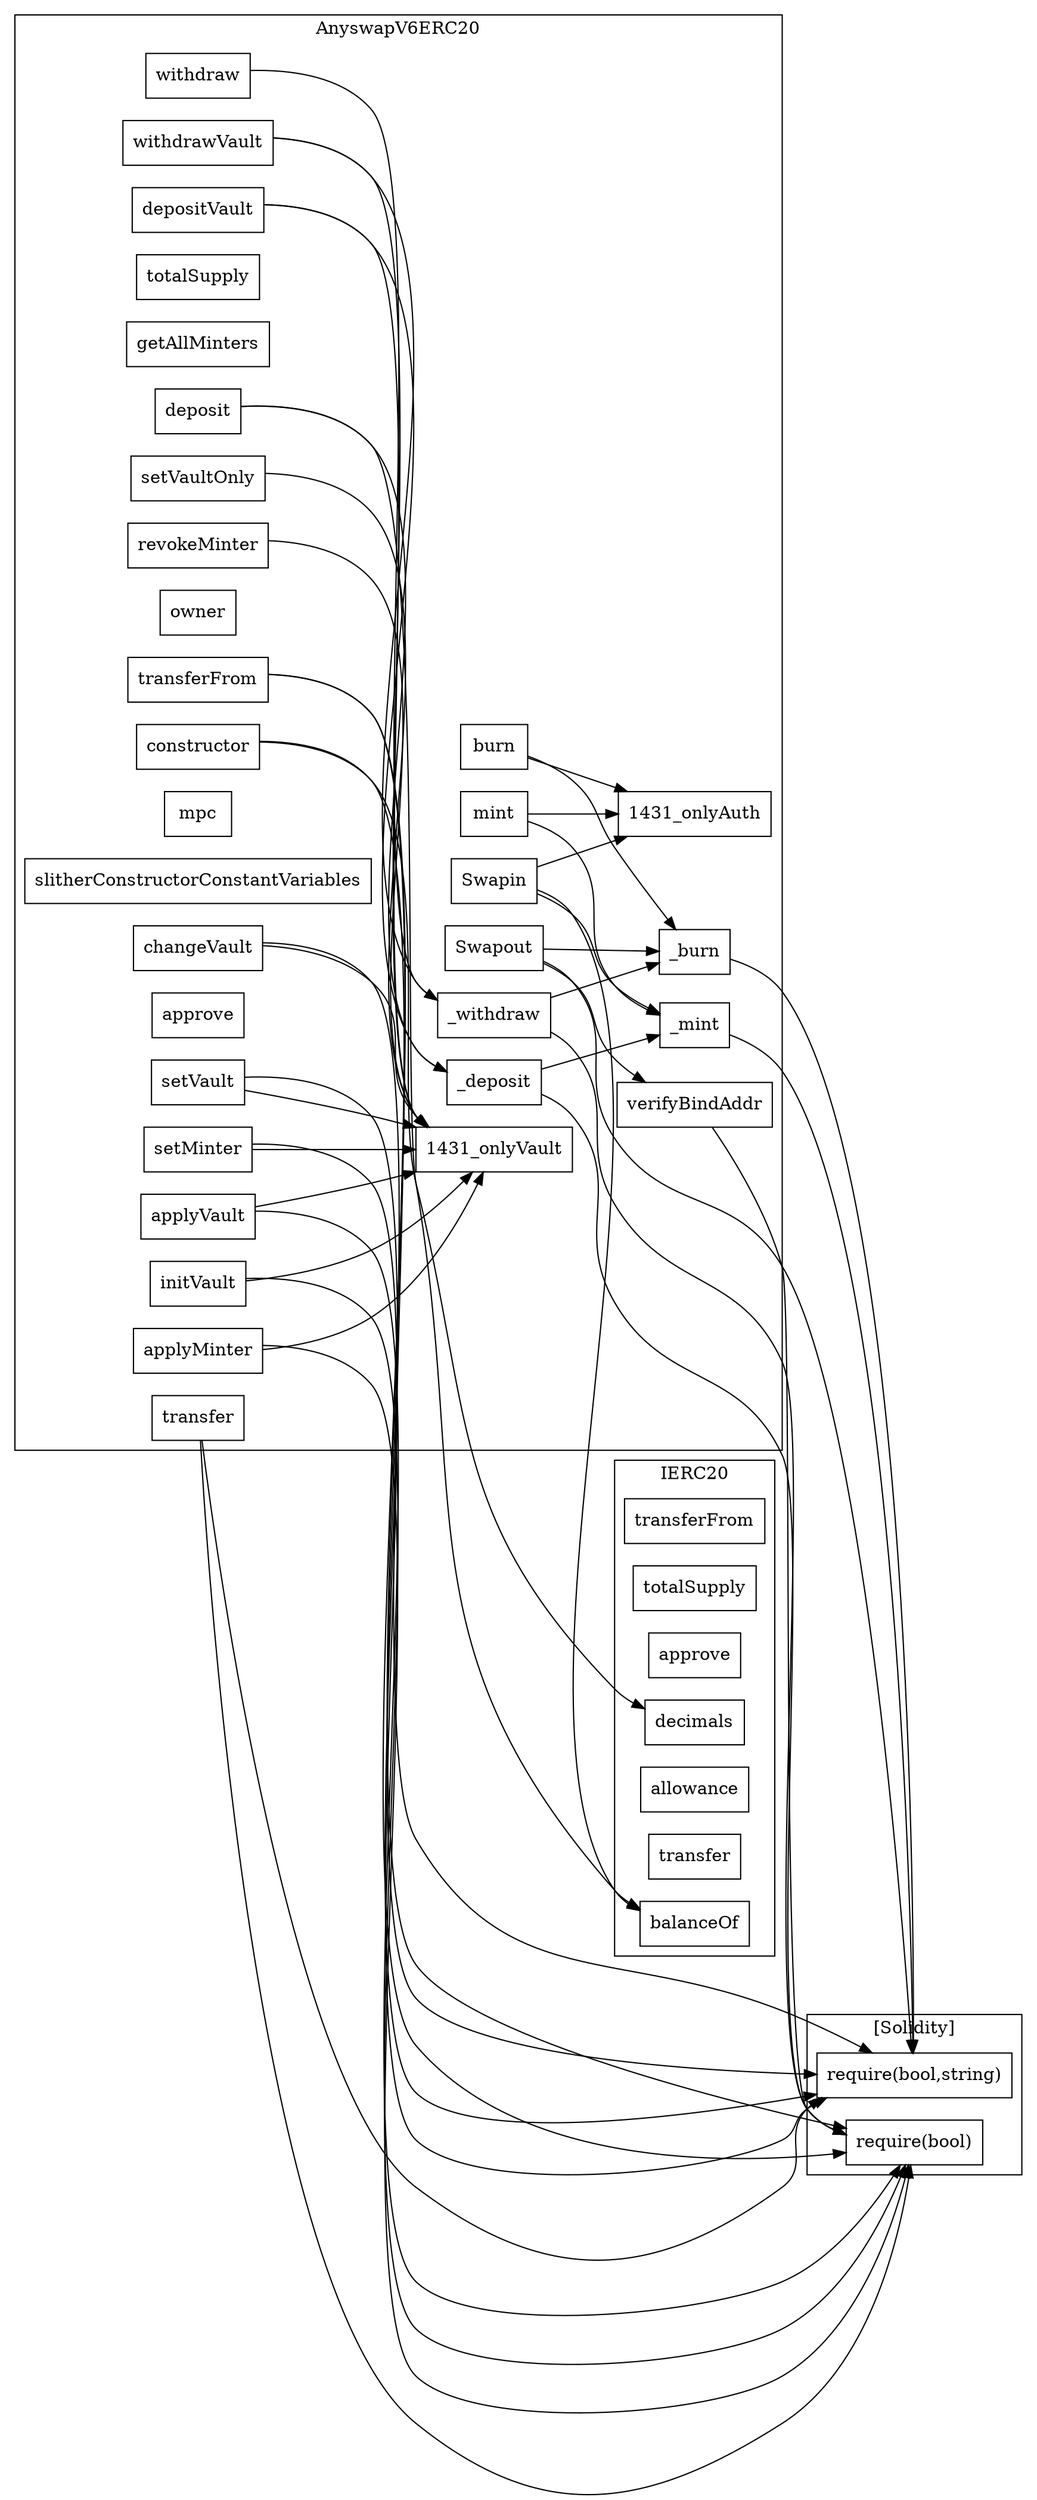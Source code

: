 strict digraph {
rankdir="LR"
node [shape=box]
subgraph cluster_74_IERC20 {
label = "IERC20"
"74_transferFrom" [label="transferFrom"]
"74_totalSupply" [label="totalSupply"]
"74_approve" [label="approve"]
"74_decimals" [label="decimals"]
"74_allowance" [label="allowance"]
"74_transfer" [label="transfer"]
"74_balanceOf" [label="balanceOf"]
}subgraph cluster_1431_AnyswapV6ERC20 {
label = "AnyswapV6ERC20"
"1431_transferFrom" [label="transferFrom"]
"1431_constructor" [label="constructor"]
"1431_transfer" [label="transfer"]
"1431_totalSupply" [label="totalSupply"]
"1431_burn" [label="burn"]
"1431_getAllMinters" [label="getAllMinters"]
"1431_Swapin" [label="Swapin"]
"1431_Swapout" [label="Swapout"]
"1431_deposit" [label="deposit"]
"1431__burn" [label="_burn"]
"1431_changeVault" [label="changeVault"]
"1431_revokeMinter" [label="revokeMinter"]
"1431_owner" [label="owner"]
"1431_applyMinter" [label="applyMinter"]
"1431_mint" [label="mint"]
"1431_setVault" [label="setVault"]
"1431_mpc" [label="mpc"]
"1431_slitherConstructorConstantVariables" [label="slitherConstructorConstantVariables"]
"1431_withdraw" [label="withdraw"]
"1431_approve" [label="approve"]
"1431__mint" [label="_mint"]
"1431_initVault" [label="initVault"]
"1431_verifyBindAddr" [label="verifyBindAddr"]
"1431_withdrawVault" [label="withdrawVault"]
"1431__withdraw" [label="_withdraw"]
"1431_depositVault" [label="depositVault"]
"1431_setMinter" [label="setMinter"]
"1431_setVaultOnly" [label="setVaultOnly"]
"1431__deposit" [label="_deposit"]
"1431_applyVault" [label="applyVault"]
"1431_revokeMinter" -> "1431_onlyVault"
"1431_withdraw" -> "1431__withdraw"
"1431_burn" -> "1431__burn"
"1431_depositVault" -> "1431__deposit"
"1431_initVault" -> "1431_onlyVault"
"1431_setVault" -> "1431_onlyVault"
"1431_applyMinter" -> "1431_onlyVault"
"1431_applyVault" -> "1431_onlyVault"
"1431_burn" -> "1431_onlyAuth"
"1431_withdrawVault" -> "1431__withdraw"
"1431_withdrawVault" -> "1431_onlyVault"
"1431_deposit" -> "1431__deposit"
"1431_Swapout" -> "1431__burn"
"1431_Swapout" -> "1431_verifyBindAddr"
"1431_setVaultOnly" -> "1431_onlyVault"
"1431__withdraw" -> "1431__burn"
"1431_depositVault" -> "1431_onlyVault"
"1431_mint" -> "1431__mint"
"1431_changeVault" -> "1431_onlyVault"
"1431_Swapin" -> "1431__mint"
"1431_mint" -> "1431_onlyAuth"
"1431_Swapin" -> "1431_onlyAuth"
"1431__deposit" -> "1431__mint"
"1431_setMinter" -> "1431_onlyVault"
}subgraph cluster_solidity {
label = "[Solidity]"
"require(bool)" 
"require(bool,string)" 
"1431_transferFrom" -> "require(bool,string)"
"1431__deposit" -> "require(bool)"
"1431_changeVault" -> "require(bool,string)"
"1431_transfer" -> "require(bool)"
"1431_applyMinter" -> "require(bool)"
"1431_initVault" -> "require(bool)"
"1431_verifyBindAddr" -> "require(bool)"
"1431__burn" -> "require(bool,string)"
"1431__withdraw" -> "require(bool)"
"1431_transferFrom" -> "require(bool)"
"1431_constructor" -> "require(bool)"
"1431_setMinter" -> "require(bool,string)"
"1431_setVault" -> "require(bool,string)"
"1431_transfer" -> "require(bool,string)"
"1431_applyVault" -> "require(bool)"
"1431__mint" -> "require(bool,string)"
"1431_Swapout" -> "require(bool,string)"
}"1431_Swapin" -> "74_balanceOf"
"1431_deposit" -> "74_balanceOf"
"1431_constructor" -> "74_decimals"
}